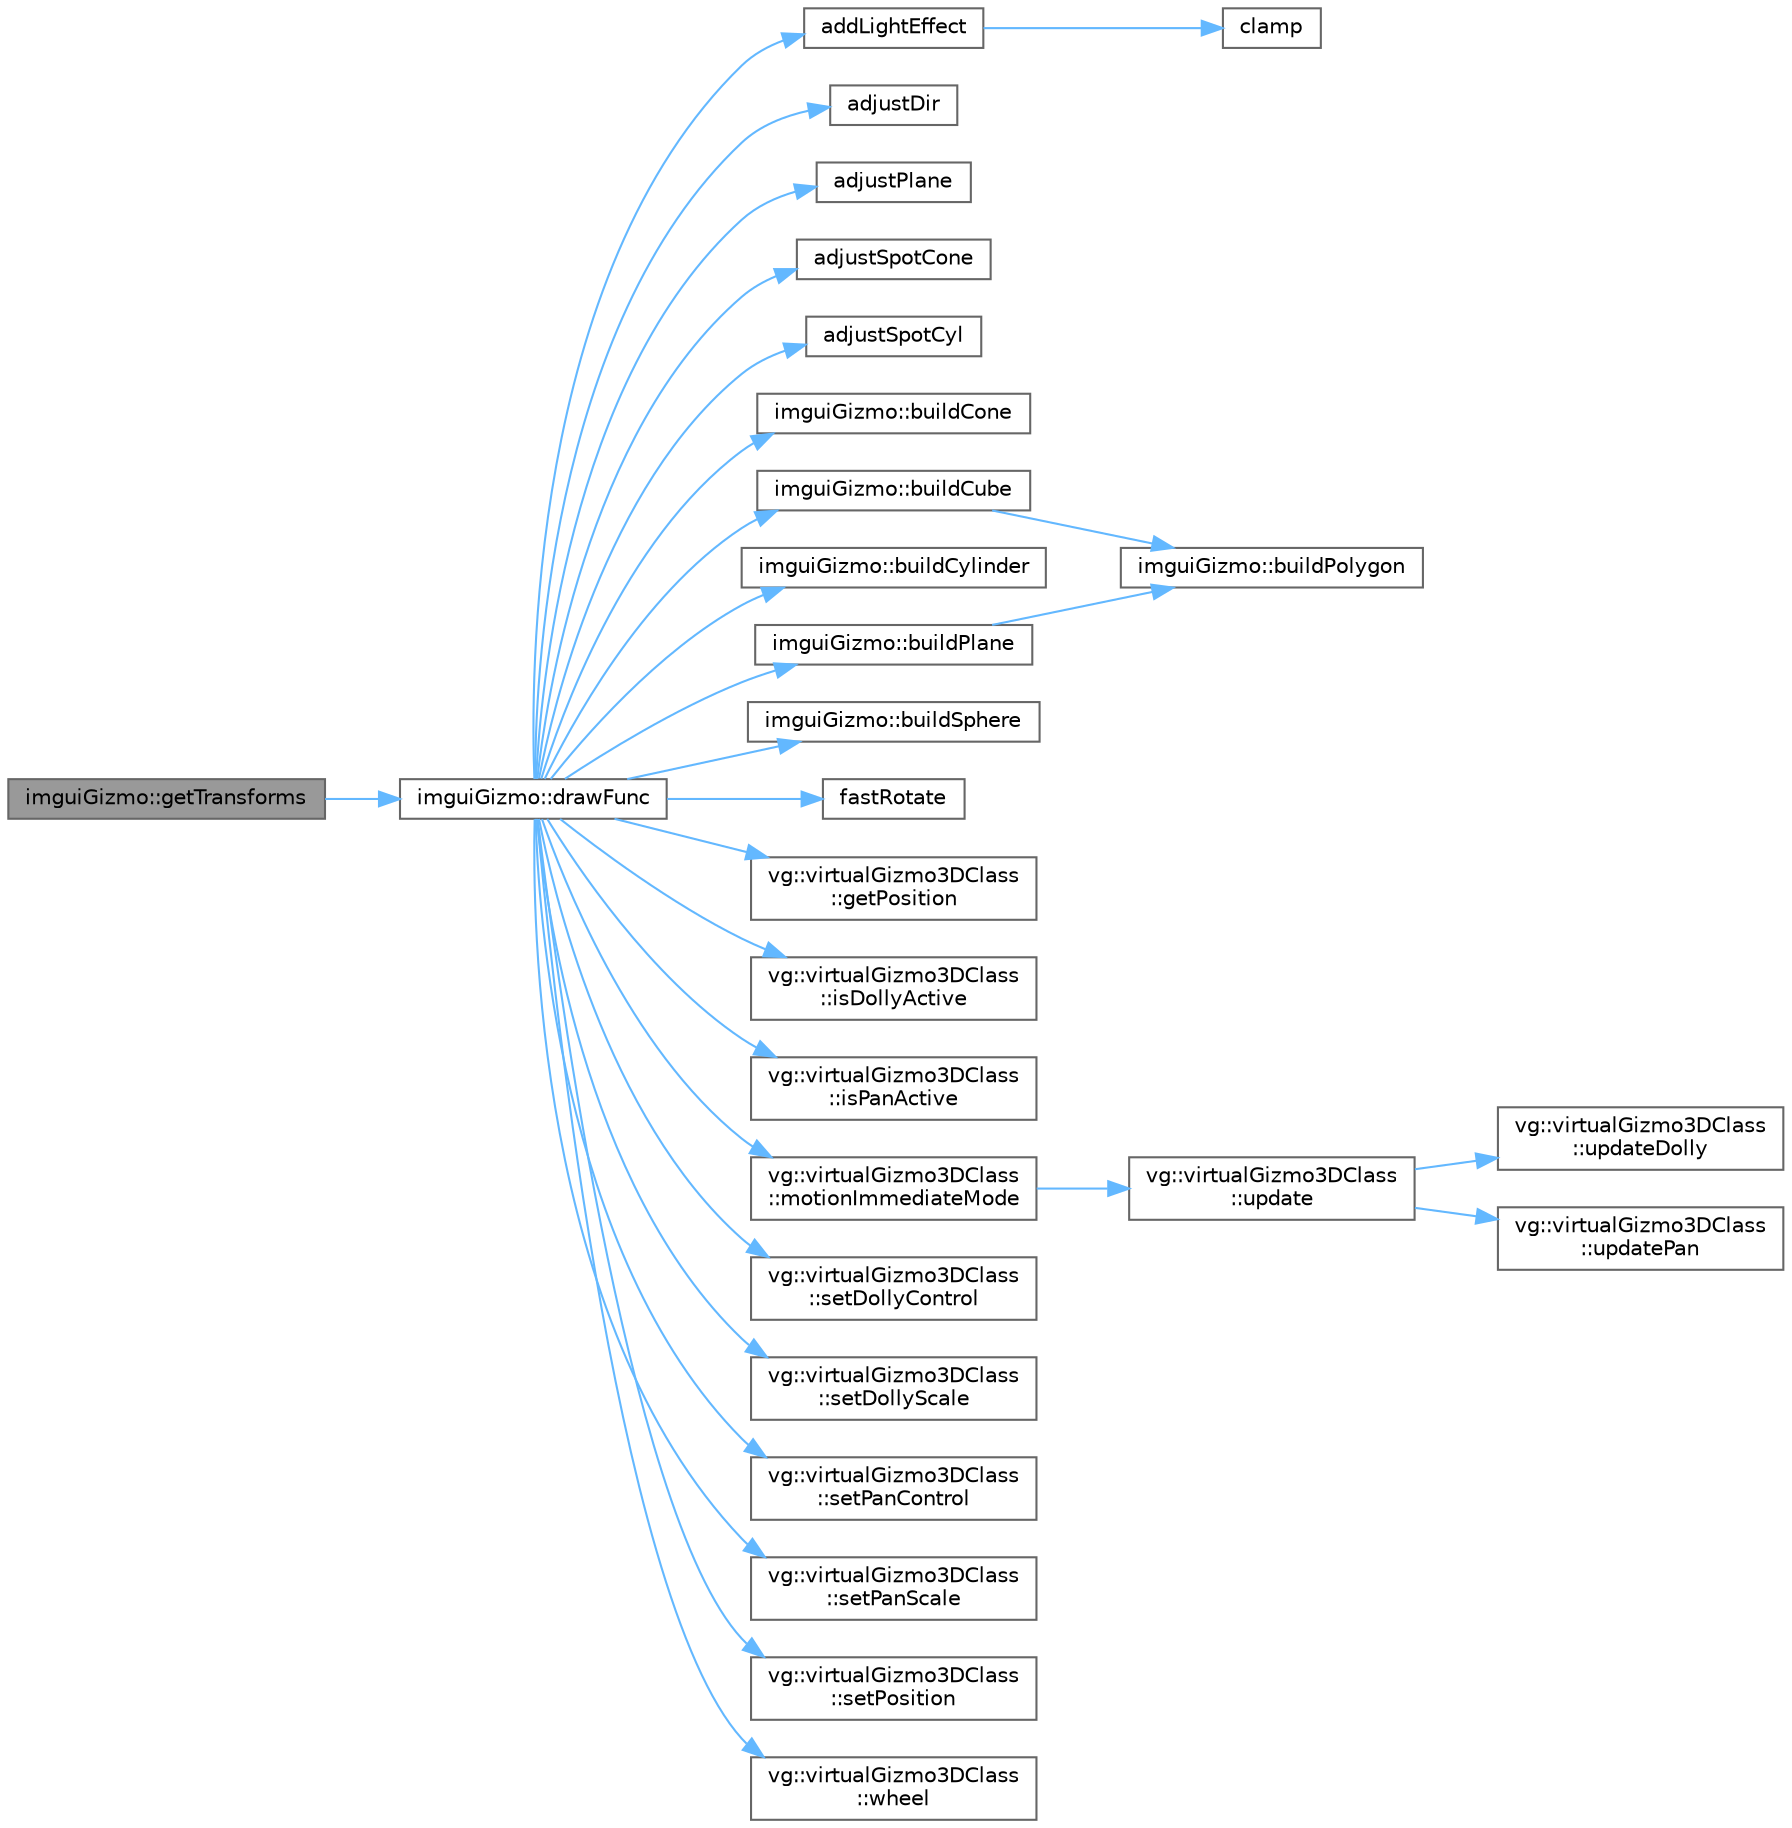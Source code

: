 digraph "imguiGizmo::getTransforms"
{
 // LATEX_PDF_SIZE
  bgcolor="transparent";
  edge [fontname=Helvetica,fontsize=10,labelfontname=Helvetica,labelfontsize=10];
  node [fontname=Helvetica,fontsize=10,shape=box,height=0.2,width=0.4];
  rankdir="LR";
  Node1 [id="Node000001",label="imguiGizmo::getTransforms",height=0.2,width=0.4,color="gray40", fillcolor="grey60", style="filled", fontcolor="black",tooltip=" "];
  Node1 -> Node2 [id="edge1_Node000001_Node000002",color="steelblue1",style="solid",tooltip=" "];
  Node2 [id="Node000002",label="imguiGizmo::drawFunc",height=0.2,width=0.4,color="grey40", fillcolor="white", style="filled",URL="$structimgui_gizmo.html#a2c005d30d9ee3d3937373021936c1767",tooltip=" "];
  Node2 -> Node3 [id="edge2_Node000002_Node000003",color="steelblue1",style="solid",tooltip=" "];
  Node3 [id="Node000003",label="addLightEffect",height=0.2,width=0.4,color="grey40", fillcolor="white", style="filled",URL="$im_gu_i_z_m_oquat_8cpp.html#aed1ab0cf6cd9a5577f8b3bf479b054a4",tooltip=" "];
  Node3 -> Node4 [id="edge3_Node000003_Node000004",color="steelblue1",style="solid",tooltip=" "];
  Node4 [id="Node000004",label="clamp",height=0.2,width=0.4,color="grey40", fillcolor="white", style="filled",URL="$im_gu_i_z_m_oquat_8cpp.html#a9cc0162808c931d9c4a897ad3b530f33",tooltip=" "];
  Node2 -> Node5 [id="edge4_Node000002_Node000005",color="steelblue1",style="solid",tooltip=" "];
  Node5 [id="Node000005",label="adjustDir",height=0.2,width=0.4,color="grey40", fillcolor="white", style="filled",URL="$im_gu_i_z_m_oquat_8cpp.html#aaa7018d6909cd9dc1a265bff7fb05df7",tooltip=" "];
  Node2 -> Node6 [id="edge5_Node000002_Node000006",color="steelblue1",style="solid",tooltip=" "];
  Node6 [id="Node000006",label="adjustPlane",height=0.2,width=0.4,color="grey40", fillcolor="white", style="filled",URL="$im_gu_i_z_m_oquat_8cpp.html#a9864d144315689c50b7be22a069f8bff",tooltip=" "];
  Node2 -> Node7 [id="edge6_Node000002_Node000007",color="steelblue1",style="solid",tooltip=" "];
  Node7 [id="Node000007",label="adjustSpotCone",height=0.2,width=0.4,color="grey40", fillcolor="white", style="filled",URL="$im_gu_i_z_m_oquat_8cpp.html#aa25f2a49a2799272e85b94fe5e311e57",tooltip=" "];
  Node2 -> Node8 [id="edge7_Node000002_Node000008",color="steelblue1",style="solid",tooltip=" "];
  Node8 [id="Node000008",label="adjustSpotCyl",height=0.2,width=0.4,color="grey40", fillcolor="white", style="filled",URL="$im_gu_i_z_m_oquat_8cpp.html#af2bbddbb324b64ed55a784f4fad9f508",tooltip=" "];
  Node2 -> Node9 [id="edge8_Node000002_Node000009",color="steelblue1",style="solid",tooltip=" "];
  Node9 [id="Node000009",label="imguiGizmo::buildCone",height=0.2,width=0.4,color="grey40", fillcolor="white", style="filled",URL="$structimgui_gizmo.html#a856cebfa9b17a42c8bb41f2ad5c4c7ad",tooltip=" "];
  Node2 -> Node10 [id="edge9_Node000002_Node000010",color="steelblue1",style="solid",tooltip=" "];
  Node10 [id="Node000010",label="imguiGizmo::buildCube",height=0.2,width=0.4,color="grey40", fillcolor="white", style="filled",URL="$structimgui_gizmo.html#a8a2aa16eb6a451cc8a6457cef9762842",tooltip=" "];
  Node10 -> Node11 [id="edge10_Node000010_Node000011",color="steelblue1",style="solid",tooltip=" "];
  Node11 [id="Node000011",label="imguiGizmo::buildPolygon",height=0.2,width=0.4,color="grey40", fillcolor="white", style="filled",URL="$structimgui_gizmo.html#af1224dadf019b8d7854b2af9ff056740",tooltip=" "];
  Node2 -> Node12 [id="edge11_Node000002_Node000012",color="steelblue1",style="solid",tooltip=" "];
  Node12 [id="Node000012",label="imguiGizmo::buildCylinder",height=0.2,width=0.4,color="grey40", fillcolor="white", style="filled",URL="$structimgui_gizmo.html#a88e48fdd750f2a4d98bf8708815994c5",tooltip=" "];
  Node2 -> Node13 [id="edge12_Node000002_Node000013",color="steelblue1",style="solid",tooltip=" "];
  Node13 [id="Node000013",label="imguiGizmo::buildPlane",height=0.2,width=0.4,color="grey40", fillcolor="white", style="filled",URL="$structimgui_gizmo.html#aa38df17db1988ec11ae907d51a60ce5b",tooltip=" "];
  Node13 -> Node11 [id="edge13_Node000013_Node000011",color="steelblue1",style="solid",tooltip=" "];
  Node2 -> Node14 [id="edge14_Node000002_Node000014",color="steelblue1",style="solid",tooltip=" "];
  Node14 [id="Node000014",label="imguiGizmo::buildSphere",height=0.2,width=0.4,color="grey40", fillcolor="white", style="filled",URL="$structimgui_gizmo.html#a9c41101c97a6674759789700296500fb",tooltip=" "];
  Node2 -> Node15 [id="edge15_Node000002_Node000015",color="steelblue1",style="solid",tooltip=" "];
  Node15 [id="Node000015",label="fastRotate",height=0.2,width=0.4,color="grey40", fillcolor="white", style="filled",URL="$im_gu_i_z_m_oquat_8cpp.html#a4e1b23ad76224cf8bf86fcf3af711b71",tooltip=" "];
  Node2 -> Node16 [id="edge16_Node000002_Node000016",color="steelblue1",style="solid",tooltip=" "];
  Node16 [id="Node000016",label="vg::virtualGizmo3DClass\l::getPosition",height=0.2,width=0.4,color="grey40", fillcolor="white", style="filled",URL="$classvg_1_1virtual_gizmo3_d_class.html#ad714f7e46aa175eb84eb314c4ff8281c",tooltip=" "];
  Node2 -> Node17 [id="edge17_Node000002_Node000017",color="steelblue1",style="solid",tooltip=" "];
  Node17 [id="Node000017",label="vg::virtualGizmo3DClass\l::isDollyActive",height=0.2,width=0.4,color="grey40", fillcolor="white", style="filled",URL="$classvg_1_1virtual_gizmo3_d_class.html#ac23423feb7adc5a907868051aa2b5a93",tooltip=" "];
  Node2 -> Node18 [id="edge18_Node000002_Node000018",color="steelblue1",style="solid",tooltip=" "];
  Node18 [id="Node000018",label="vg::virtualGizmo3DClass\l::isPanActive",height=0.2,width=0.4,color="grey40", fillcolor="white", style="filled",URL="$classvg_1_1virtual_gizmo3_d_class.html#a4d220464d03f326be2cf742ea29de60f",tooltip=" "];
  Node2 -> Node19 [id="edge19_Node000002_Node000019",color="steelblue1",style="solid",tooltip=" "];
  Node19 [id="Node000019",label="vg::virtualGizmo3DClass\l::motionImmediateMode",height=0.2,width=0.4,color="grey40", fillcolor="white", style="filled",URL="$classvg_1_1virtual_gizmo3_d_class.html#a33ee1f012cf75e9ea8d0b44683fcf583",tooltip=" "];
  Node19 -> Node20 [id="edge20_Node000019_Node000020",color="steelblue1",style="solid",tooltip=" "];
  Node20 [id="Node000020",label="vg::virtualGizmo3DClass\l::update",height=0.2,width=0.4,color="grey40", fillcolor="white", style="filled",URL="$classvg_1_1virtual_gizmo3_d_class.html#aeee8276d0bc52a43596ae133d3d80056",tooltip=" "];
  Node20 -> Node21 [id="edge21_Node000020_Node000021",color="steelblue1",style="solid",tooltip=" "];
  Node21 [id="Node000021",label="vg::virtualGizmo3DClass\l::updateDolly",height=0.2,width=0.4,color="grey40", fillcolor="white", style="filled",URL="$classvg_1_1virtual_gizmo3_d_class.html#aea2d3bf7c10830ab1ec670eb5ec6eed0",tooltip=" "];
  Node20 -> Node22 [id="edge22_Node000020_Node000022",color="steelblue1",style="solid",tooltip=" "];
  Node22 [id="Node000022",label="vg::virtualGizmo3DClass\l::updatePan",height=0.2,width=0.4,color="grey40", fillcolor="white", style="filled",URL="$classvg_1_1virtual_gizmo3_d_class.html#a460796d1b371473a4c679d34e9b66587",tooltip=" "];
  Node2 -> Node23 [id="edge23_Node000002_Node000023",color="steelblue1",style="solid",tooltip=" "];
  Node23 [id="Node000023",label="vg::virtualGizmo3DClass\l::setDollyControl",height=0.2,width=0.4,color="grey40", fillcolor="white", style="filled",URL="$classvg_1_1virtual_gizmo3_d_class.html#a328d58fb19467f2bcee8c2b85b1f46a3",tooltip=" "];
  Node2 -> Node24 [id="edge24_Node000002_Node000024",color="steelblue1",style="solid",tooltip=" "];
  Node24 [id="Node000024",label="vg::virtualGizmo3DClass\l::setDollyScale",height=0.2,width=0.4,color="grey40", fillcolor="white", style="filled",URL="$classvg_1_1virtual_gizmo3_d_class.html#aab45776f61bc9b8de275c9417625ef93",tooltip=" "];
  Node2 -> Node25 [id="edge25_Node000002_Node000025",color="steelblue1",style="solid",tooltip=" "];
  Node25 [id="Node000025",label="vg::virtualGizmo3DClass\l::setPanControl",height=0.2,width=0.4,color="grey40", fillcolor="white", style="filled",URL="$classvg_1_1virtual_gizmo3_d_class.html#a683ae1322a38df2a5f17a47a3639b50f",tooltip=" "];
  Node2 -> Node26 [id="edge26_Node000002_Node000026",color="steelblue1",style="solid",tooltip=" "];
  Node26 [id="Node000026",label="vg::virtualGizmo3DClass\l::setPanScale",height=0.2,width=0.4,color="grey40", fillcolor="white", style="filled",URL="$classvg_1_1virtual_gizmo3_d_class.html#a39b3d50e10a1fac79f20c953966a4787",tooltip=" "];
  Node2 -> Node27 [id="edge27_Node000002_Node000027",color="steelblue1",style="solid",tooltip=" "];
  Node27 [id="Node000027",label="vg::virtualGizmo3DClass\l::setPosition",height=0.2,width=0.4,color="grey40", fillcolor="white", style="filled",URL="$classvg_1_1virtual_gizmo3_d_class.html#a07e7ac9eb427c86beaa8220c0a2bc872",tooltip=" "];
  Node2 -> Node28 [id="edge28_Node000002_Node000028",color="steelblue1",style="solid",tooltip=" "];
  Node28 [id="Node000028",label="vg::virtualGizmo3DClass\l::wheel",height=0.2,width=0.4,color="grey40", fillcolor="white", style="filled",URL="$classvg_1_1virtual_gizmo3_d_class.html#ac168045067fb9e2a4f59be235710b9ff",tooltip=" "];
}
